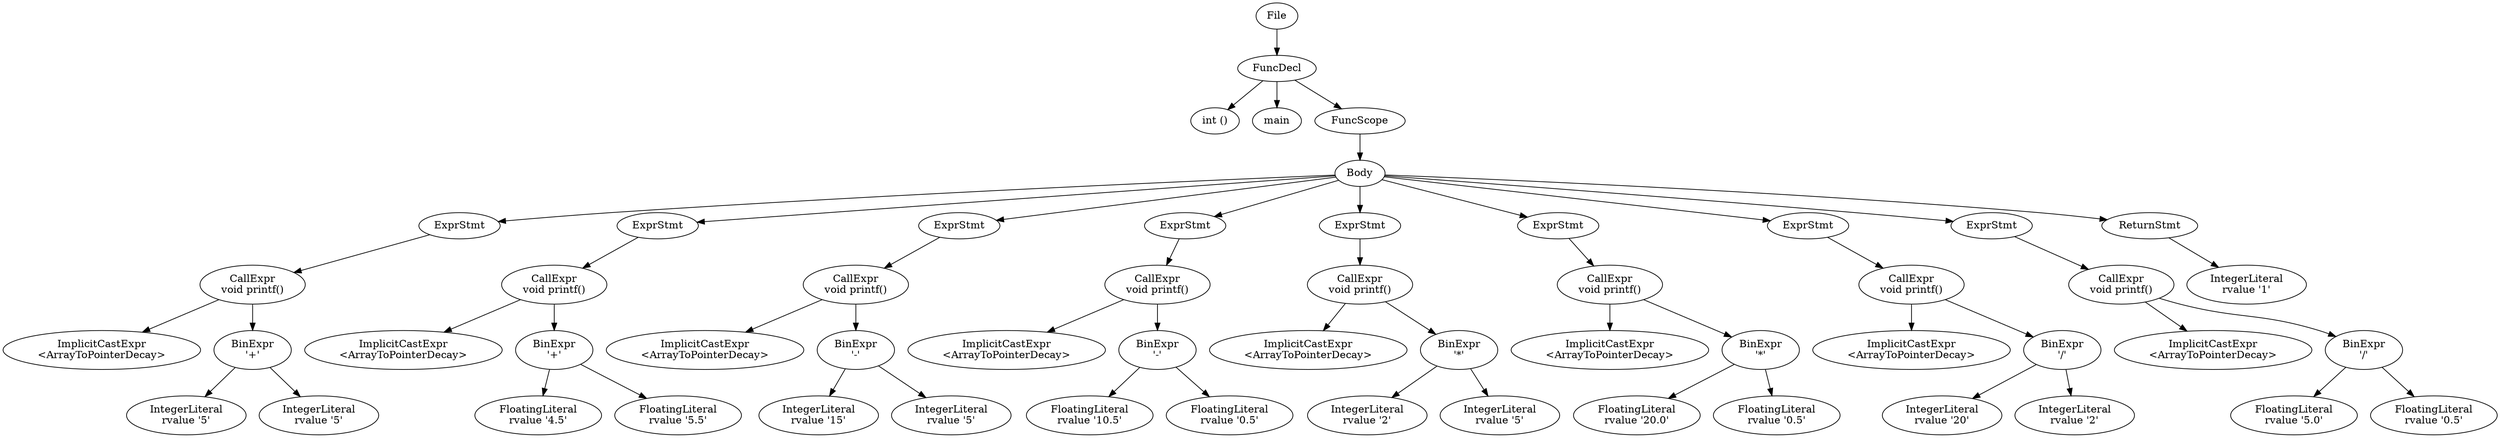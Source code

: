 digraph {n0 [label="File"];
n1 [label="FuncDecl"];
n2 [label="int ()"];
n3 [label="main"];
n4 [label="FuncScope"];
n6 [label="Body"];
n8 [label="ExprStmt"];
n9 [label="CallExpr
void printf()"];
n11 [label="ImplicitCastExpr
<ArrayToPointerDecay>"];
n13 [label="BinExpr
'+'"];
n14 [label="IntegerLiteral
rvalue '5'"];
n15 [label="IntegerLiteral
rvalue '5'"];
n16 [label="ExprStmt"];
n17 [label="CallExpr
void printf()"];
n19 [label="ImplicitCastExpr
<ArrayToPointerDecay>"];
n21 [label="BinExpr
'+'"];
n22 [label="FloatingLiteral
rvalue '4.5'"];
n23 [label="FloatingLiteral
rvalue '5.5'"];
n24 [label="ExprStmt"];
n25 [label="CallExpr
void printf()"];
n27 [label="ImplicitCastExpr
<ArrayToPointerDecay>"];
n29 [label="BinExpr
'-'"];
n30 [label="IntegerLiteral
rvalue '15'"];
n31 [label="IntegerLiteral
rvalue '5'"];
n32 [label="ExprStmt"];
n33 [label="CallExpr
void printf()"];
n35 [label="ImplicitCastExpr
<ArrayToPointerDecay>"];
n37 [label="BinExpr
'-'"];
n38 [label="FloatingLiteral
rvalue '10.5'"];
n39 [label="FloatingLiteral
rvalue '0.5'"];
n40 [label="ExprStmt"];
n41 [label="CallExpr
void printf()"];
n43 [label="ImplicitCastExpr
<ArrayToPointerDecay>"];
n45 [label="BinExpr
'*'"];
n46 [label="IntegerLiteral
rvalue '2'"];
n47 [label="IntegerLiteral
rvalue '5'"];
n48 [label="ExprStmt"];
n49 [label="CallExpr
void printf()"];
n51 [label="ImplicitCastExpr
<ArrayToPointerDecay>"];
n53 [label="BinExpr
'*'"];
n54 [label="FloatingLiteral
rvalue '20.0'"];
n55 [label="FloatingLiteral
rvalue '0.5'"];
n56 [label="ExprStmt"];
n57 [label="CallExpr
void printf()"];
n59 [label="ImplicitCastExpr
<ArrayToPointerDecay>"];
n61 [label="BinExpr
'/'"];
n62 [label="IntegerLiteral
rvalue '20'"];
n63 [label="IntegerLiteral
rvalue '2'"];
n64 [label="ExprStmt"];
n65 [label="CallExpr
void printf()"];
n67 [label="ImplicitCastExpr
<ArrayToPointerDecay>"];
n69 [label="BinExpr
'/'"];
n70 [label="FloatingLiteral
rvalue '5.0'"];
n71 [label="FloatingLiteral
rvalue '0.5'"];
n72 [label="ReturnStmt"];
n73 [label="IntegerLiteral
rvalue '1'"];
n0 -> n1
n1 -> n2
n1 -> n3
n1 -> n4
n4 -> n6
n6 -> n8
n8 -> n9
n9 -> n11
n9 -> n13
n13 -> n14
n13 -> n15
n6 -> n16
n16 -> n17
n17 -> n19
n17 -> n21
n21 -> n22
n21 -> n23
n6 -> n24
n24 -> n25
n25 -> n27
n25 -> n29
n29 -> n30
n29 -> n31
n6 -> n32
n32 -> n33
n33 -> n35
n33 -> n37
n37 -> n38
n37 -> n39
n6 -> n40
n40 -> n41
n41 -> n43
n41 -> n45
n45 -> n46
n45 -> n47
n6 -> n48
n48 -> n49
n49 -> n51
n49 -> n53
n53 -> n54
n53 -> n55
n6 -> n56
n56 -> n57
n57 -> n59
n57 -> n61
n61 -> n62
n61 -> n63
n6 -> n64
n64 -> n65
n65 -> n67
n65 -> n69
n69 -> n70
n69 -> n71
n6 -> n72
n72 -> n73
}